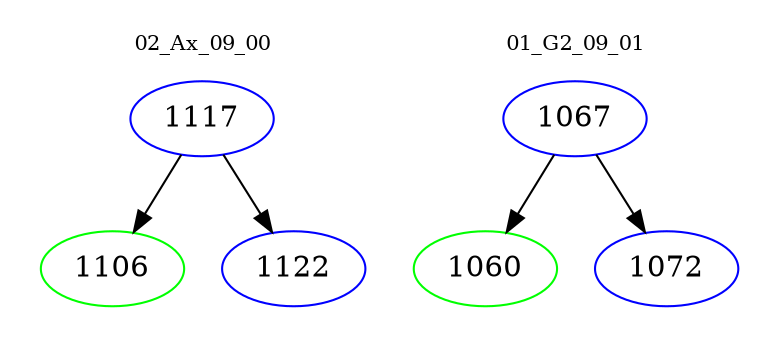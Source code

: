 digraph{
subgraph cluster_0 {
color = white
label = "02_Ax_09_00";
fontsize=10;
T0_1117 [label="1117", color="blue"]
T0_1117 -> T0_1106 [color="black"]
T0_1106 [label="1106", color="green"]
T0_1117 -> T0_1122 [color="black"]
T0_1122 [label="1122", color="blue"]
}
subgraph cluster_1 {
color = white
label = "01_G2_09_01";
fontsize=10;
T1_1067 [label="1067", color="blue"]
T1_1067 -> T1_1060 [color="black"]
T1_1060 [label="1060", color="green"]
T1_1067 -> T1_1072 [color="black"]
T1_1072 [label="1072", color="blue"]
}
}
